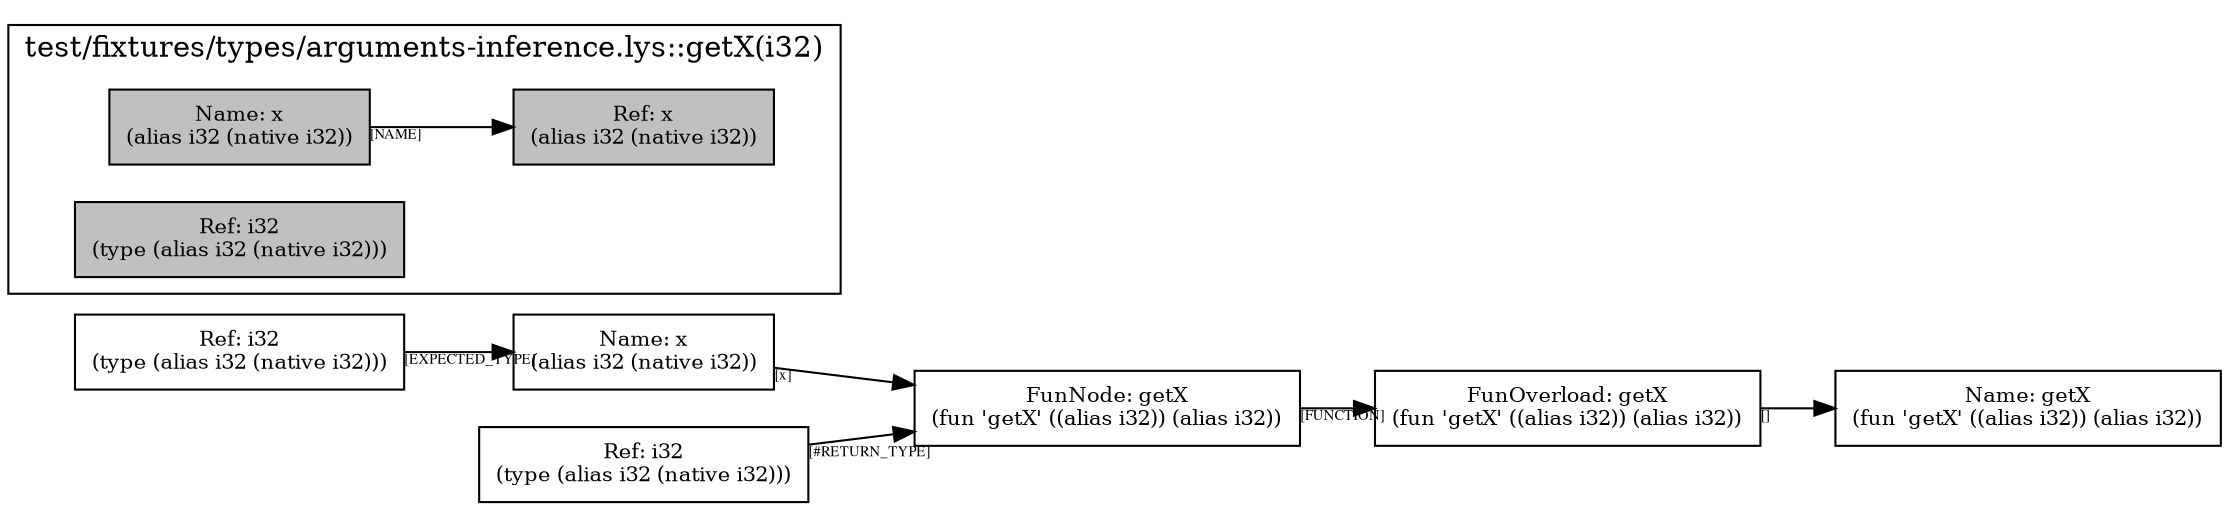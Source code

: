 digraph Document {
  node [shape=box,fontsize=10]; rankdir=LR;
  1 [label="FunOverload: getX\n(fun 'getX' ((alias i32)) (alias i32))", fillcolor=grey];
  2 [label="FunNode: getX\n(fun 'getX' ((alias i32)) (alias i32))", fillcolor=grey];
  3 [label="Ref: i32\n(type (alias i32 (native i32)))", fillcolor=grey];
  4 [label="Name: x\n(alias i32 (native i32))", fillcolor=grey];
  5 [label="Ref: i32\n(type (alias i32 (native i32)))", fillcolor=grey];
  6 [label="Name: getX\n(fun 'getX' ((alias i32)) (alias i32))", fillcolor=grey];
  subgraph cluster0 { rankdir=TB;
    node [style=filled, fillcolor=grey];
    7 [label="Name: x\n(alias i32 (native i32))", fillcolor=grey];
    8 [label="Ref: x\n(alias i32 (native i32))", fillcolor=grey];
    9 [label="Ref: i32\n(type (alias i32 (native i32)))", fillcolor=grey];
    7 -> 8[taillabel="[NAME]" fontname="times" fontsize = 7 color="black" ];
  label="test/fixtures/types/arguments-inference.lys::getX(i32)";
}
  1 -> 6[taillabel="[]" fontname="times" fontsize = 7 color="black" ];
  2 -> 1[taillabel="[FUNCTION]" fontname="times" fontsize = 7 color="black" ];
  3 -> 4[taillabel="[EXPECTED_TYPE]" fontname="times" fontsize = 7 color="black" ];
  4 -> 2[taillabel="[x]" fontname="times" fontsize = 7 color="black" ];
  5 -> 2[taillabel="[#RETURN_TYPE]" fontname="times" fontsize = 7 color="black" ];
  label="";
}
